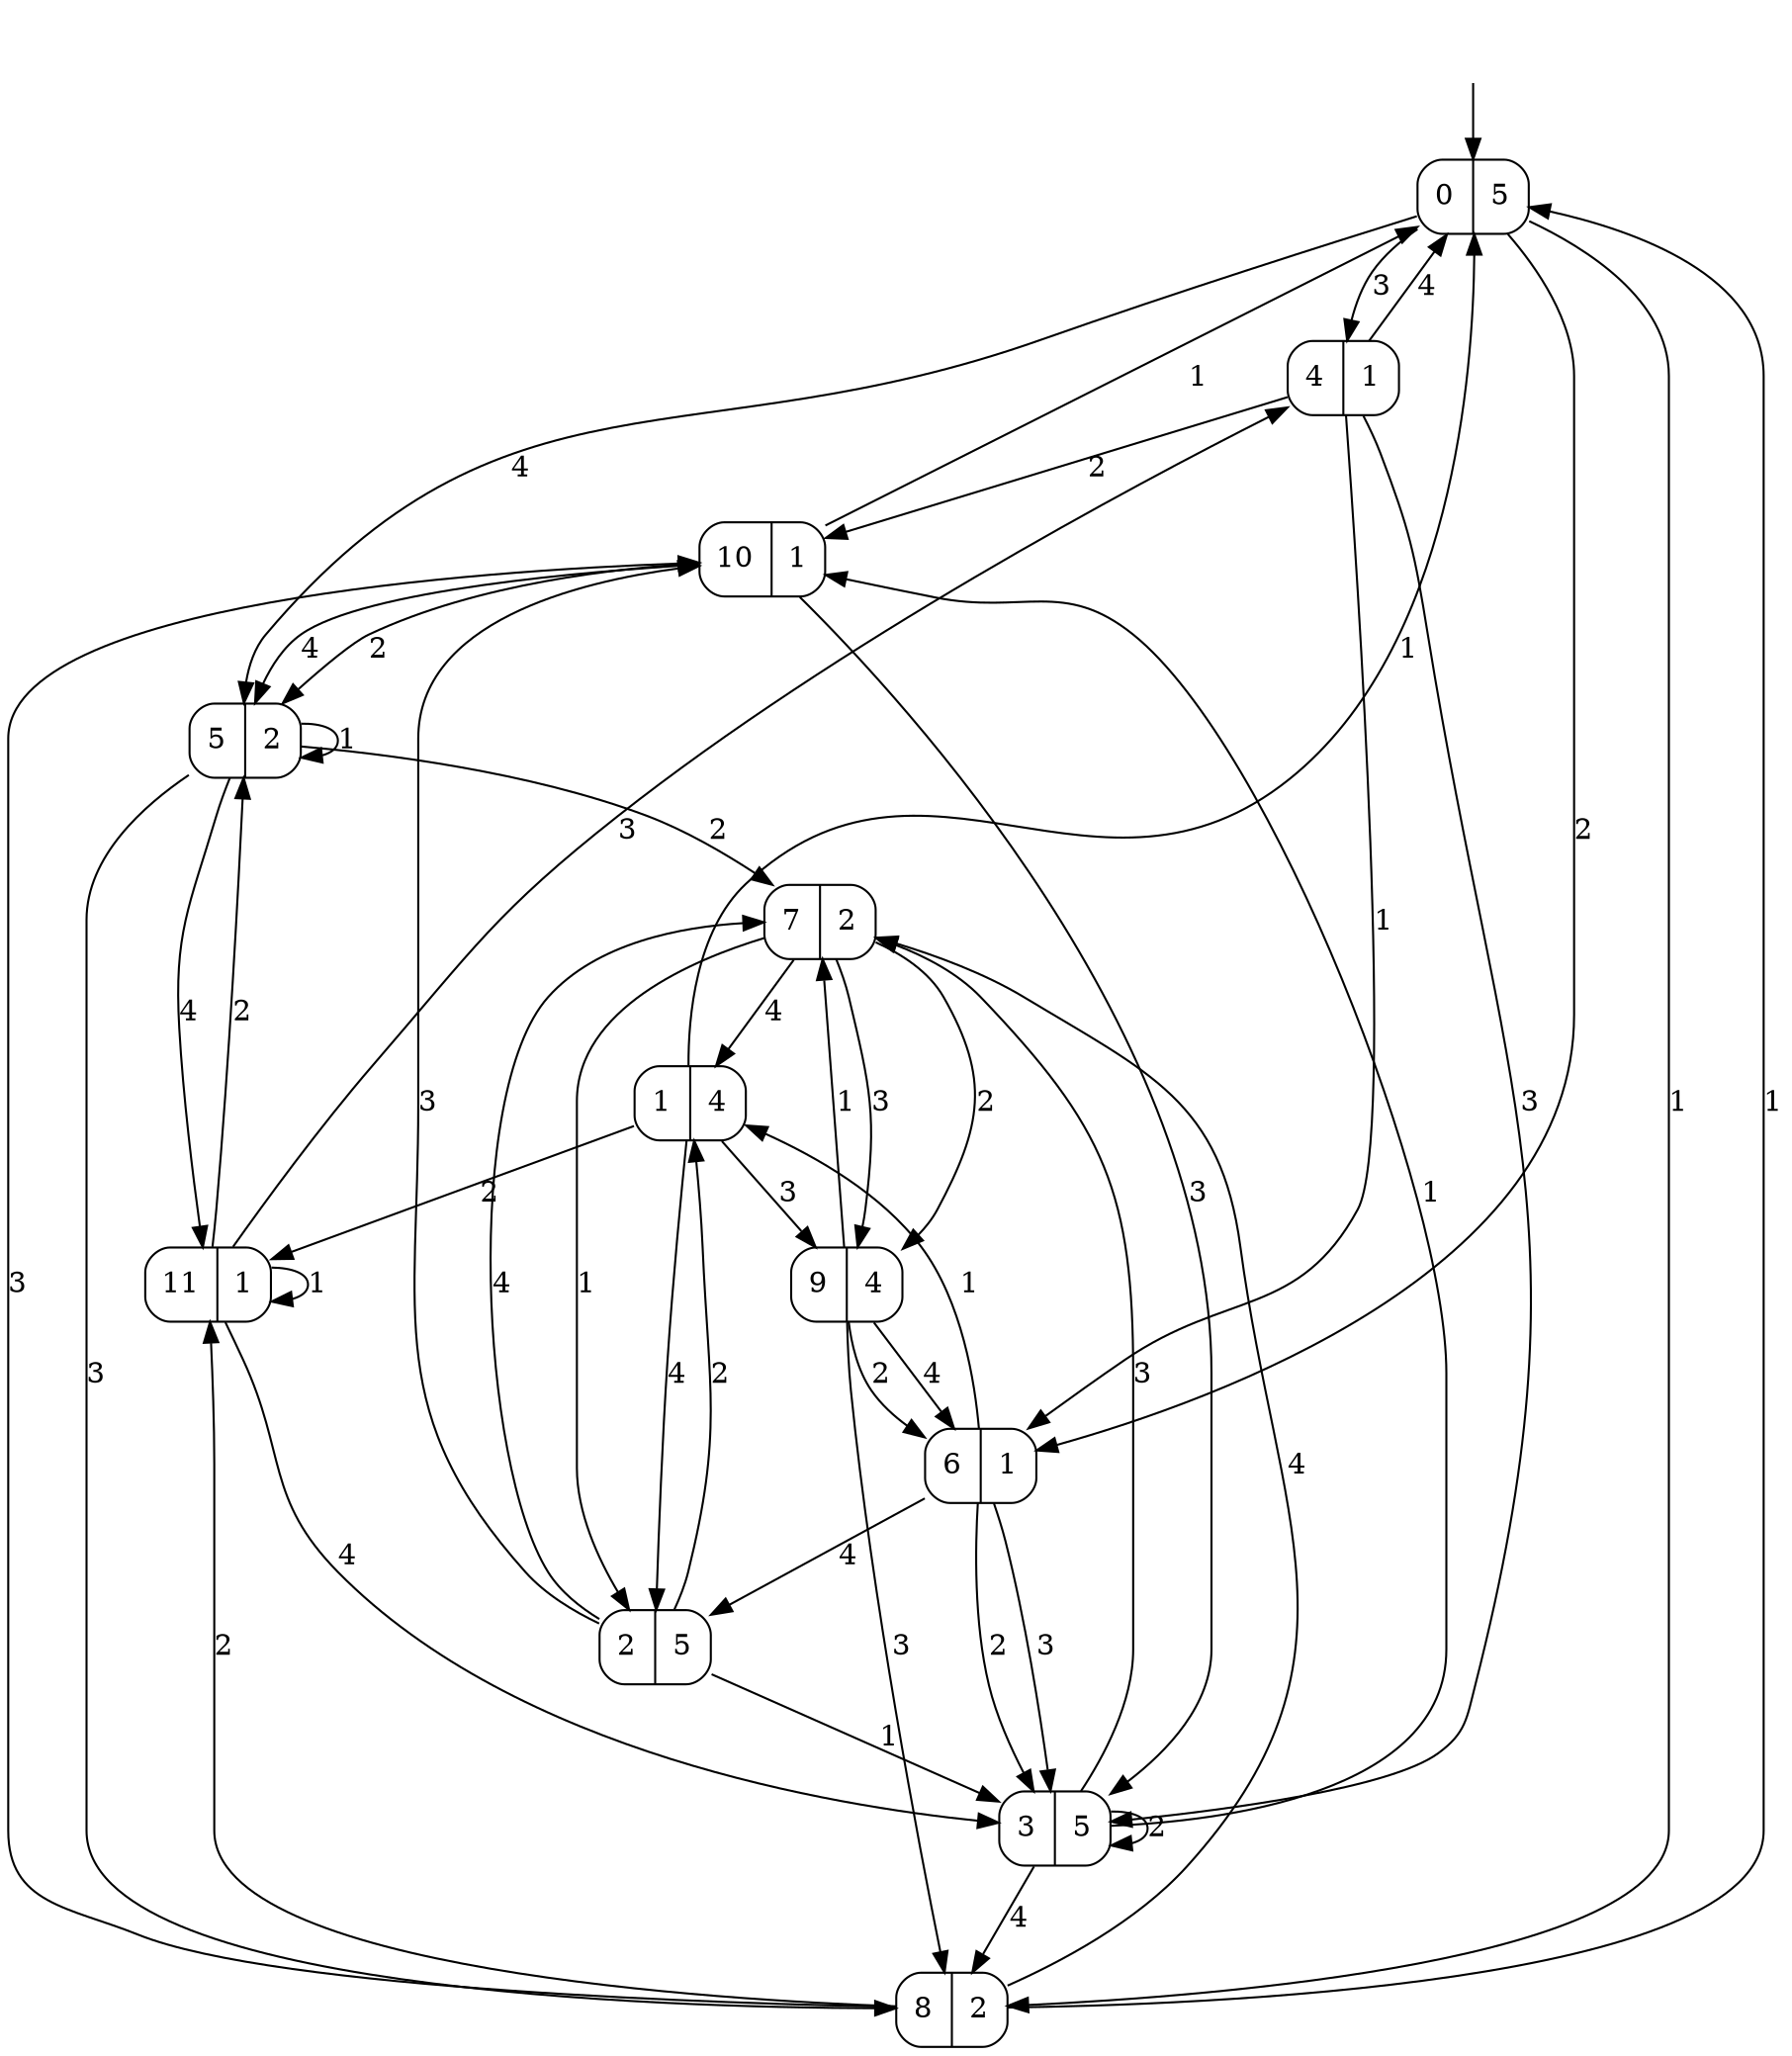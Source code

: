 digraph moore_size_12_inputs_4_output5_4 {
0 [label="0|5", shape=record, style=rounded];
1 [label="1|4", shape=record, style=rounded];
2 [label="2|5", shape=record, style=rounded];
3 [label="3|5", shape=record, style=rounded];
4 [label="4|1", shape=record, style=rounded];
5 [label="5|2", shape=record, style=rounded];
6 [label="6|1", shape=record, style=rounded];
7 [label="7|2", shape=record, style=rounded];
8 [label="8|2", shape=record, style=rounded];
9 [label="9|4", shape=record, style=rounded];
10 [label="10|1", shape=record, style=rounded];
11 [label="11|1", shape=record, style=rounded];
0 -> 8  [label=1];
0 -> 6  [label=2];
0 -> 4  [label=3];
0 -> 5  [label=4];
1 -> 0  [label=1];
1 -> 11  [label=2];
1 -> 9  [label=3];
1 -> 2  [label=4];
2 -> 3  [label=1];
2 -> 1  [label=2];
2 -> 10  [label=3];
2 -> 7  [label=4];
3 -> 10  [label=1];
3 -> 3  [label=2];
3 -> 7  [label=3];
3 -> 8  [label=4];
4 -> 6  [label=1];
4 -> 10  [label=2];
4 -> 3  [label=3];
4 -> 0  [label=4];
5 -> 5  [label=1];
5 -> 7  [label=2];
5 -> 8  [label=3];
5 -> 11  [label=4];
6 -> 1  [label=1];
6 -> 3  [label=2];
6 -> 3  [label=3];
6 -> 2  [label=4];
7 -> 2  [label=1];
7 -> 9  [label=2];
7 -> 9  [label=3];
7 -> 1  [label=4];
8 -> 0  [label=1];
8 -> 11  [label=2];
8 -> 10  [label=3];
8 -> 7  [label=4];
9 -> 7  [label=1];
9 -> 6  [label=2];
9 -> 8  [label=3];
9 -> 6  [label=4];
10 -> 0  [label=1];
10 -> 5  [label=2];
10 -> 3  [label=3];
10 -> 5  [label=4];
11 -> 11  [label=1];
11 -> 5  [label=2];
11 -> 4  [label=3];
11 -> 3  [label=4];
__start0 [label="", shape=none];
__start0 -> 0  [label=""];
}
